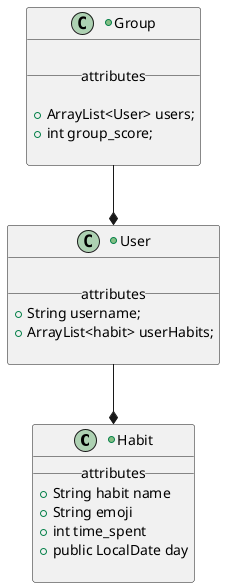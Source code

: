 @startuml

+class Habit {
__attributes__
+ String habit name
+ String emoji
+ int time_spent
+ public LocalDate day

}



+class User {

__attributes__
+String username;
+ArrayList<habit> userHabits;

}


+class Group {

__attributes__

+ArrayList<User> users;
+int group_score;

}

User --* Habit
Group --* User




@enduml